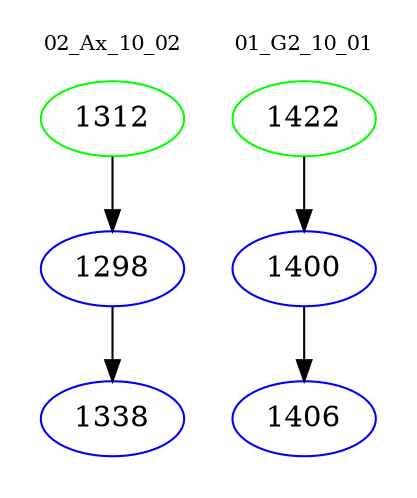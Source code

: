 digraph{
subgraph cluster_0 {
color = white
label = "02_Ax_10_02";
fontsize=10;
T0_1312 [label="1312", color="green"]
T0_1312 -> T0_1298 [color="black"]
T0_1298 [label="1298", color="blue"]
T0_1298 -> T0_1338 [color="black"]
T0_1338 [label="1338", color="blue"]
}
subgraph cluster_1 {
color = white
label = "01_G2_10_01";
fontsize=10;
T1_1422 [label="1422", color="green"]
T1_1422 -> T1_1400 [color="black"]
T1_1400 [label="1400", color="blue"]
T1_1400 -> T1_1406 [color="black"]
T1_1406 [label="1406", color="blue"]
}
}
